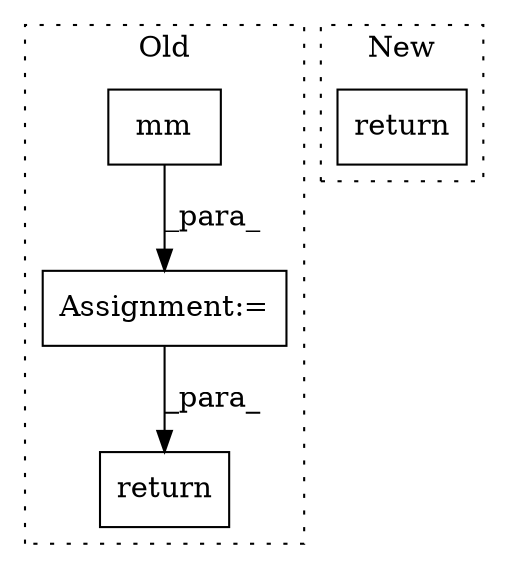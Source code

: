 digraph G {
subgraph cluster0 {
1 [label="mm" a="32" s="1519,1535" l="3,1" shape="box"];
3 [label="return" a="41" s="1580" l="7" shape="box"];
4 [label="Assignment:=" a="7" s="1512" l="1" shape="box"];
label = "Old";
style="dotted";
}
subgraph cluster1 {
2 [label="return" a="41" s="1286" l="7" shape="box"];
label = "New";
style="dotted";
}
1 -> 4 [label="_para_"];
4 -> 3 [label="_para_"];
}